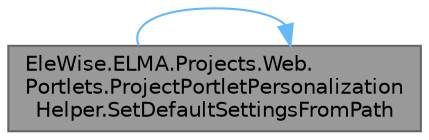 digraph "EleWise.ELMA.Projects.Web.Portlets.ProjectPortletPersonalizationHelper.SetDefaultSettingsFromPath"
{
 // LATEX_PDF_SIZE
  bgcolor="transparent";
  edge [fontname=Helvetica,fontsize=10,labelfontname=Helvetica,labelfontsize=10];
  node [fontname=Helvetica,fontsize=10,shape=box,height=0.2,width=0.4];
  rankdir="LR";
  Node1 [id="Node000001",label="EleWise.ELMA.Projects.Web.\lPortlets.ProjectPortletPersonalization\lHelper.SetDefaultSettingsFromPath",height=0.2,width=0.4,color="gray40", fillcolor="grey60", style="filled", fontcolor="black",tooltip="Установка в настройках портлета идентификатора проекта в зависимости от пути."];
  Node1 -> Node1 [id="edge1_Node000001_Node000001",color="steelblue1",style="solid",tooltip=" "];
}
